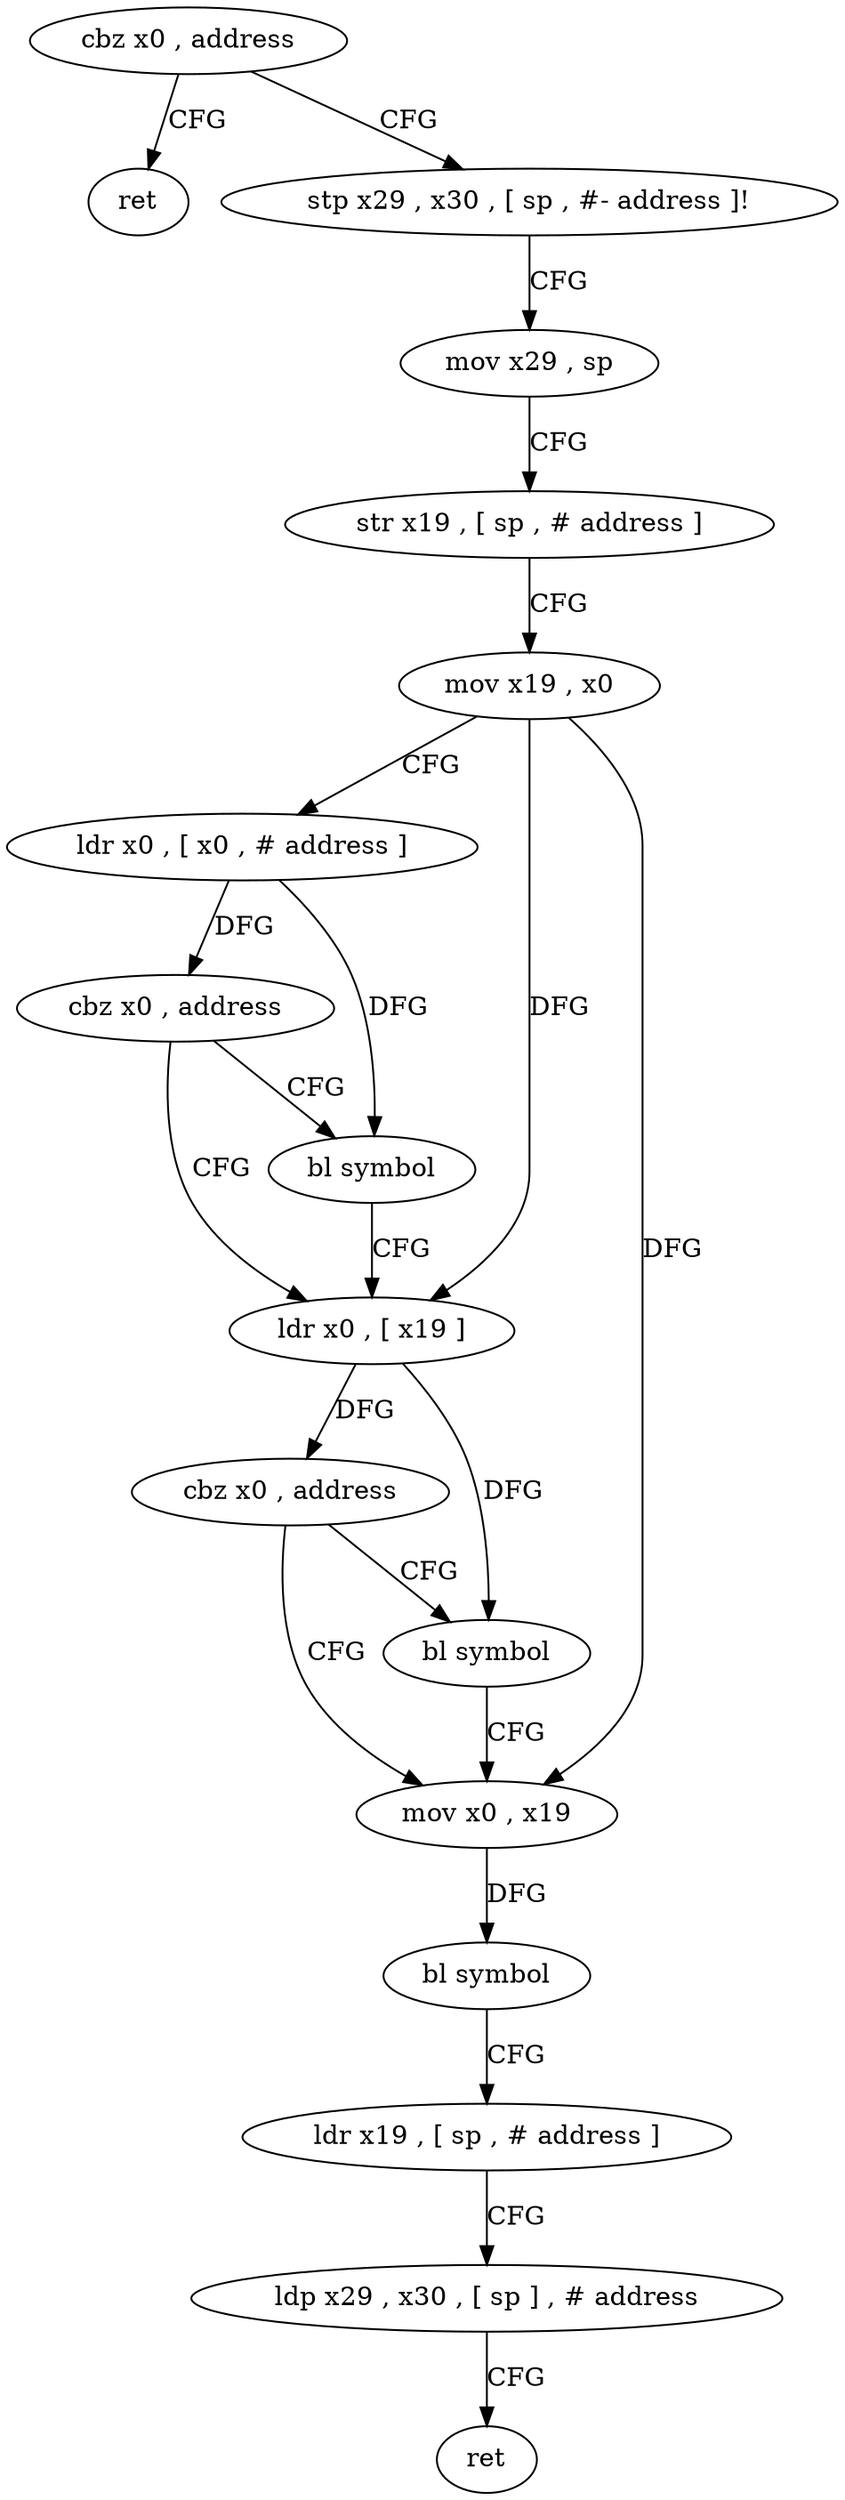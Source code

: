 digraph "func" {
"139052" [label = "cbz x0 , address" ]
"139116" [label = "ret" ]
"139056" [label = "stp x29 , x30 , [ sp , #- address ]!" ]
"139060" [label = "mov x29 , sp" ]
"139064" [label = "str x19 , [ sp , # address ]" ]
"139068" [label = "mov x19 , x0" ]
"139072" [label = "ldr x0 , [ x0 , # address ]" ]
"139076" [label = "cbz x0 , address" ]
"139084" [label = "ldr x0 , [ x19 ]" ]
"139080" [label = "bl symbol" ]
"139088" [label = "cbz x0 , address" ]
"139096" [label = "mov x0 , x19" ]
"139092" [label = "bl symbol" ]
"139100" [label = "bl symbol" ]
"139104" [label = "ldr x19 , [ sp , # address ]" ]
"139108" [label = "ldp x29 , x30 , [ sp ] , # address" ]
"139112" [label = "ret" ]
"139052" -> "139116" [ label = "CFG" ]
"139052" -> "139056" [ label = "CFG" ]
"139056" -> "139060" [ label = "CFG" ]
"139060" -> "139064" [ label = "CFG" ]
"139064" -> "139068" [ label = "CFG" ]
"139068" -> "139072" [ label = "CFG" ]
"139068" -> "139084" [ label = "DFG" ]
"139068" -> "139096" [ label = "DFG" ]
"139072" -> "139076" [ label = "DFG" ]
"139072" -> "139080" [ label = "DFG" ]
"139076" -> "139084" [ label = "CFG" ]
"139076" -> "139080" [ label = "CFG" ]
"139084" -> "139088" [ label = "DFG" ]
"139084" -> "139092" [ label = "DFG" ]
"139080" -> "139084" [ label = "CFG" ]
"139088" -> "139096" [ label = "CFG" ]
"139088" -> "139092" [ label = "CFG" ]
"139096" -> "139100" [ label = "DFG" ]
"139092" -> "139096" [ label = "CFG" ]
"139100" -> "139104" [ label = "CFG" ]
"139104" -> "139108" [ label = "CFG" ]
"139108" -> "139112" [ label = "CFG" ]
}

